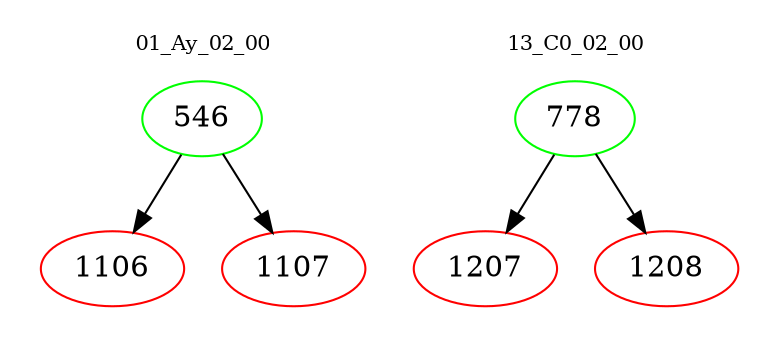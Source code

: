 digraph{
subgraph cluster_0 {
color = white
label = "01_Ay_02_00";
fontsize=10;
T0_546 [label="546", color="green"]
T0_546 -> T0_1106 [color="black"]
T0_1106 [label="1106", color="red"]
T0_546 -> T0_1107 [color="black"]
T0_1107 [label="1107", color="red"]
}
subgraph cluster_1 {
color = white
label = "13_C0_02_00";
fontsize=10;
T1_778 [label="778", color="green"]
T1_778 -> T1_1207 [color="black"]
T1_1207 [label="1207", color="red"]
T1_778 -> T1_1208 [color="black"]
T1_1208 [label="1208", color="red"]
}
}
